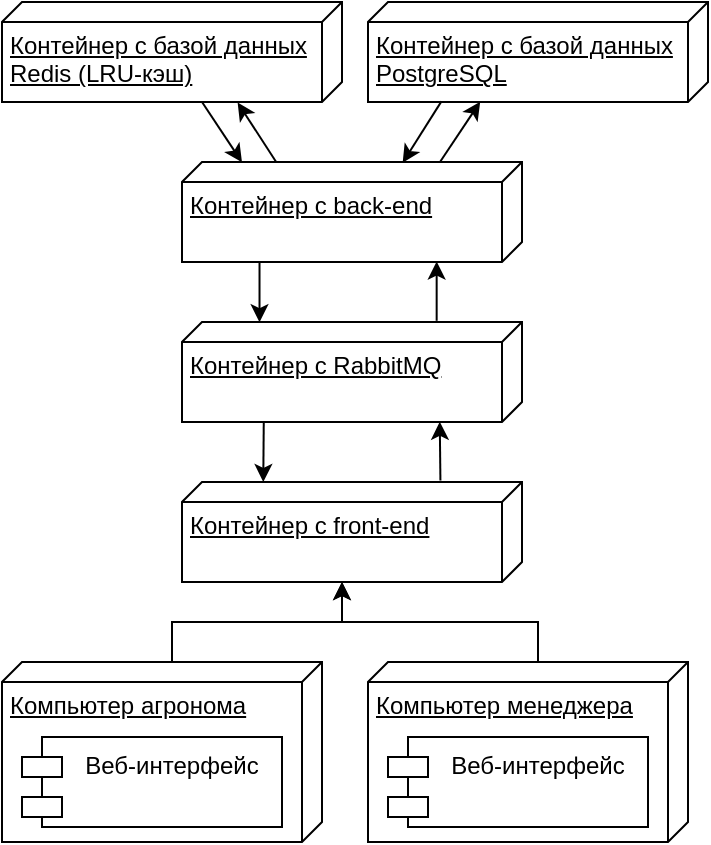 <mxfile version="21.6.8" type="device">
  <diagram name="Страница — 1" id="Iy1tG4qxwTNKTH1CZwpv">
    <mxGraphModel dx="1199" dy="1235" grid="1" gridSize="10" guides="1" tooltips="1" connect="1" arrows="1" fold="1" page="1" pageScale="1" pageWidth="827" pageHeight="1169" math="0" shadow="0">
      <root>
        <mxCell id="0" />
        <mxCell id="1" parent="0" />
        <mxCell id="nVQOI7Ib9pp3wLk5Te-G-3" value="Контейнер с базой данных&lt;br&gt;PostgreSQL" style="verticalAlign=top;align=left;spacingTop=8;spacingLeft=2;spacingRight=12;shape=cube;size=10;direction=south;fontStyle=4;html=1;whiteSpace=wrap;" vertex="1" parent="1">
          <mxGeometry x="403" y="230" width="170" height="50" as="geometry" />
        </mxCell>
        <mxCell id="nVQOI7Ib9pp3wLk5Te-G-11" style="edgeStyle=orthogonalEdgeStyle;rounded=0;orthogonalLoop=1;jettySize=auto;html=1;exitX=0;exitY=0;exitDx=0;exitDy=75;exitPerimeter=0;entryX=0;entryY=0;entryDx=50;entryDy=90;entryPerimeter=0;" edge="1" parent="1" source="nVQOI7Ib9pp3wLk5Te-G-5" target="nVQOI7Ib9pp3wLk5Te-G-9">
          <mxGeometry relative="1" as="geometry" />
        </mxCell>
        <mxCell id="nVQOI7Ib9pp3wLk5Te-G-5" value="Компьютер менеджера" style="verticalAlign=top;align=left;spacingTop=8;spacingLeft=2;spacingRight=12;shape=cube;size=10;direction=south;fontStyle=4;html=1;whiteSpace=wrap;" vertex="1" parent="1">
          <mxGeometry x="403" y="560" width="160" height="90" as="geometry" />
        </mxCell>
        <mxCell id="nVQOI7Ib9pp3wLk5Te-G-10" style="edgeStyle=orthogonalEdgeStyle;rounded=0;orthogonalLoop=1;jettySize=auto;html=1;exitX=0;exitY=0;exitDx=0;exitDy=75;exitPerimeter=0;entryX=0;entryY=0;entryDx=50;entryDy=90;entryPerimeter=0;" edge="1" parent="1" source="nVQOI7Ib9pp3wLk5Te-G-7" target="nVQOI7Ib9pp3wLk5Te-G-9">
          <mxGeometry relative="1" as="geometry" />
        </mxCell>
        <mxCell id="nVQOI7Ib9pp3wLk5Te-G-7" value="Компьютер агронома" style="verticalAlign=top;align=left;spacingTop=8;spacingLeft=2;spacingRight=12;shape=cube;size=10;direction=south;fontStyle=4;html=1;whiteSpace=wrap;" vertex="1" parent="1">
          <mxGeometry x="220" y="560" width="160" height="90" as="geometry" />
        </mxCell>
        <mxCell id="nVQOI7Ib9pp3wLk5Te-G-8" value="Веб-интерфейс" style="shape=module;align=left;spacingLeft=20;align=center;verticalAlign=top;whiteSpace=wrap;html=1;" vertex="1" parent="1">
          <mxGeometry x="413" y="597.5" width="130" height="45" as="geometry" />
        </mxCell>
        <mxCell id="nVQOI7Ib9pp3wLk5Te-G-2" value="Веб-интерфейс" style="shape=module;align=left;spacingLeft=20;align=center;verticalAlign=top;whiteSpace=wrap;html=1;" vertex="1" parent="1">
          <mxGeometry x="230" y="597.5" width="130" height="45" as="geometry" />
        </mxCell>
        <mxCell id="nVQOI7Ib9pp3wLk5Te-G-9" value="Контейнер&amp;nbsp;с front-end" style="verticalAlign=top;align=left;spacingTop=8;spacingLeft=2;spacingRight=12;shape=cube;size=10;direction=south;fontStyle=4;html=1;whiteSpace=wrap;" vertex="1" parent="1">
          <mxGeometry x="310" y="470" width="170" height="50" as="geometry" />
        </mxCell>
        <mxCell id="nVQOI7Ib9pp3wLk5Te-G-12" value="Контейнер&amp;nbsp;с back-end" style="verticalAlign=top;align=left;spacingTop=8;spacingLeft=2;spacingRight=12;shape=cube;size=10;direction=south;fontStyle=4;html=1;whiteSpace=wrap;" vertex="1" parent="1">
          <mxGeometry x="310" y="310" width="170" height="50" as="geometry" />
        </mxCell>
        <mxCell id="nVQOI7Ib9pp3wLk5Te-G-13" value="" style="endArrow=classic;html=1;rounded=0;exitX=-0.012;exitY=0.251;exitDx=0;exitDy=0;exitPerimeter=0;entryX=0.995;entryY=0.251;entryDx=0;entryDy=0;entryPerimeter=0;" edge="1" parent="1" target="nVQOI7Ib9pp3wLk5Te-G-12">
          <mxGeometry width="50" height="50" relative="1" as="geometry">
            <mxPoint x="437.33" y="389.4" as="sourcePoint" />
            <mxPoint x="450" y="470" as="targetPoint" />
          </mxGeometry>
        </mxCell>
        <mxCell id="nVQOI7Ib9pp3wLk5Te-G-14" value="" style="endArrow=classic;html=1;rounded=0;exitX=1.009;exitY=0.772;exitDx=0;exitDy=0;exitPerimeter=0;entryX=0.002;entryY=0.772;entryDx=0;entryDy=0;entryPerimeter=0;" edge="1" parent="1" source="nVQOI7Ib9pp3wLk5Te-G-12">
          <mxGeometry width="50" height="50" relative="1" as="geometry">
            <mxPoint x="447" y="399" as="sourcePoint" />
            <mxPoint x="348.76" y="390.1" as="targetPoint" />
          </mxGeometry>
        </mxCell>
        <mxCell id="nVQOI7Ib9pp3wLk5Te-G-15" value="Контейнер с базой данных&lt;br&gt;Redis (LRU-кэш)" style="verticalAlign=top;align=left;spacingTop=8;spacingLeft=2;spacingRight=12;shape=cube;size=10;direction=south;fontStyle=4;html=1;whiteSpace=wrap;" vertex="1" parent="1">
          <mxGeometry x="220" y="230" width="170" height="50" as="geometry" />
        </mxCell>
        <mxCell id="nVQOI7Ib9pp3wLk5Te-G-16" value="Контейнер&amp;nbsp;с RabbitMQ" style="verticalAlign=top;align=left;spacingTop=8;spacingLeft=2;spacingRight=12;shape=cube;size=10;direction=south;fontStyle=4;html=1;whiteSpace=wrap;" vertex="1" parent="1">
          <mxGeometry x="310" y="390" width="170" height="50" as="geometry" />
        </mxCell>
        <mxCell id="nVQOI7Ib9pp3wLk5Te-G-17" value="" style="endArrow=classic;html=1;rounded=0;exitX=-0.012;exitY=0.251;exitDx=0;exitDy=0;exitPerimeter=0;entryX=0.995;entryY=0.251;entryDx=0;entryDy=0;entryPerimeter=0;" edge="1" parent="1">
          <mxGeometry width="50" height="50" relative="1" as="geometry">
            <mxPoint x="439.21" y="469.3" as="sourcePoint" />
            <mxPoint x="438.88" y="439.9" as="targetPoint" />
          </mxGeometry>
        </mxCell>
        <mxCell id="nVQOI7Ib9pp3wLk5Te-G-18" value="" style="endArrow=classic;html=1;rounded=0;exitX=1.009;exitY=0.772;exitDx=0;exitDy=0;exitPerimeter=0;entryX=0.002;entryY=0.772;entryDx=0;entryDy=0;entryPerimeter=0;" edge="1" parent="1">
          <mxGeometry width="50" height="50" relative="1" as="geometry">
            <mxPoint x="350.88" y="439.9" as="sourcePoint" />
            <mxPoint x="350.64" y="470.0" as="targetPoint" />
          </mxGeometry>
        </mxCell>
        <mxCell id="nVQOI7Ib9pp3wLk5Te-G-19" value="" style="endArrow=classic;html=1;rounded=0;entryX=0.002;entryY=0.772;entryDx=0;entryDy=0;entryPerimeter=0;" edge="1" parent="1">
          <mxGeometry width="50" height="50" relative="1" as="geometry">
            <mxPoint x="320" y="280" as="sourcePoint" />
            <mxPoint x="340.0" y="310.1" as="targetPoint" />
          </mxGeometry>
        </mxCell>
        <mxCell id="nVQOI7Ib9pp3wLk5Te-G-20" value="" style="endArrow=classic;html=1;rounded=0;exitX=0.994;exitY=0.784;exitDx=0;exitDy=0;exitPerimeter=0;entryX=0.008;entryY=0.351;entryDx=0;entryDy=0;entryPerimeter=0;" edge="1" parent="1" source="nVQOI7Ib9pp3wLk5Te-G-3" target="nVQOI7Ib9pp3wLk5Te-G-12">
          <mxGeometry width="50" height="50" relative="1" as="geometry">
            <mxPoint x="310" y="290" as="sourcePoint" />
            <mxPoint x="350.0" y="320.1" as="targetPoint" />
          </mxGeometry>
        </mxCell>
        <mxCell id="nVQOI7Ib9pp3wLk5Te-G-21" value="" style="endArrow=classic;html=1;rounded=0;exitX=0.005;exitY=0.722;exitDx=0;exitDy=0;exitPerimeter=0;entryX=1.005;entryY=0.307;entryDx=0;entryDy=0;entryPerimeter=0;" edge="1" parent="1" source="nVQOI7Ib9pp3wLk5Te-G-12" target="nVQOI7Ib9pp3wLk5Te-G-15">
          <mxGeometry width="50" height="50" relative="1" as="geometry">
            <mxPoint x="340" y="278.9" as="sourcePoint" />
            <mxPoint x="370" y="300" as="targetPoint" />
          </mxGeometry>
        </mxCell>
        <mxCell id="nVQOI7Ib9pp3wLk5Te-G-22" value="" style="endArrow=classic;html=1;rounded=0;exitX=0.005;exitY=0.722;exitDx=0;exitDy=0;exitPerimeter=0;entryX=0.998;entryY=0.67;entryDx=0;entryDy=0;entryPerimeter=0;" edge="1" parent="1" target="nVQOI7Ib9pp3wLk5Te-G-3">
          <mxGeometry width="50" height="50" relative="1" as="geometry">
            <mxPoint x="439" y="310" as="sourcePoint" />
            <mxPoint x="420" y="280" as="targetPoint" />
          </mxGeometry>
        </mxCell>
      </root>
    </mxGraphModel>
  </diagram>
</mxfile>
